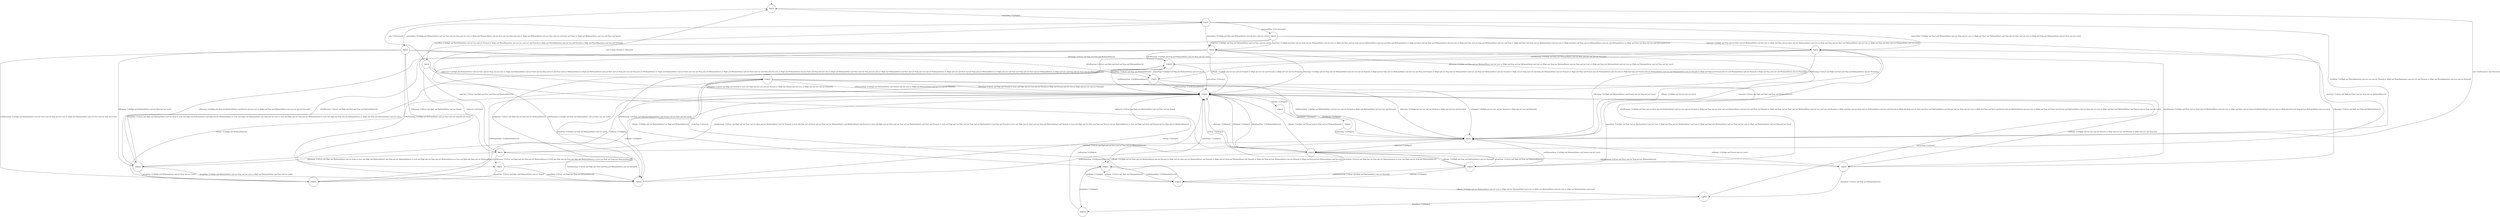 digraph g {
	edge [lblstyle="above, sloped"];
	s0 [shape="circle" label="0@[()]"];
	s1 [shape="circle" label="1@[()]"];
	s2 [shape="circle" label="2@[()]"];
	s3 [shape="circle" label="3@[()]"];
	s4 [shape="circle" label="4@[()]"];
	s5 [shape="circle" label="5@[()]"];
	s6 [shape="circle" label="6@[()]"];
	s7 [shape="circle" label="7@[()]"];
	s8 [shape="circle" label="8@[()]"];
	s9 [shape="circle" label="9@[()]"];
	s10 [shape="circle" label="10@[()]"];
	s11 [shape="circle" label="11@[()]"];
	s12 [shape="circle" label="12@[()]"];
	s13 [shape="circle" label="13@[()]"];
	s14 [shape="circle" label="14@[()]"];
	s15 [shape="circle" label="15@[()]"];
	s16 [shape="circle" label="16@[()]"];
	s17 [shape="circle" label="17@[()]"];
	s18 [shape="circle" label="18@[()]"];
	s19 [shape="circle" label="19@[()]"];
	s20 [shape="circle" label="20@[()]"];
	s21 [shape="circle" label="21@[()]"];
	s22 [shape="circle" label="22@[()]"];
	s23 [shape="circle" label="23@[()]"];
	s24 [shape="circle" label="24@[()]"];
	s25 [shape="circle" label="25@[()]"];
	s0 -> s1 [label="receiveMsg / 0 [((High))]"];
	s1 -> s2 [label="commandMsg / 0 [((Command))]"];
	s1 -> s4 [label="levelMsg / 0 [((High and WaterRegulation and not Low and not Normal) or (High and WaterRegulation and not Low and Normal) or (High and WaterRegulation and Low and not Normal))]"];
	s1 -> s3 [label="levelMsg / 0 [((High and WaterRegulation and not Low and not Normal) or (High and WaterRegulation and not Low and Low and Normal) or (High and WaterRegulation and not Low and Normal) or (High and WaterRegulation and Low and Normal))]"];
	s1 -> s7 [label="palarmMsg / 0 [((High and Stop and MethaneDetect and not Start and not Low))]"];
	s1 -> s5 [label="palarmMsg / 0 [((High and MethaneDetect and not Start and not Stop and not Low) or (High and MethaneDetect and not Start and not Stop and Low) or (High and MethaneDetect and not Start and Low and Start and Stop) or (High and MethaneDetect and Low and Start and Stop))]"];
	s1 -> s6 [label="palarmMsg / 0 [((High and Start and MethaneDetect and not Stop and not Low) or (High and Start and MethaneDetect and Stop and not Start and not Low) or (High and Stop and MethaneDetect and not Start and not Low))]"];
	s2 -> s7 [label="startCmd / 0 [((High and Start and not Stop and not MethaneDetect and not Low) or (High and Start and not Stop and not MethaneDetect and Low and Stop and MethaneDetect) or (High and Start and not Stop and MethaneDetect and not Low) or (High and Start and not Stop and MethaneDetect and Low and Stop) or (High and Start and Stop and not MethaneDetect and not Low) or (High and Start and Stop and not MethaneDetect and Low and MethaneDetect) or (High and Start and Stop and Low and MethaneDetect))]"];
	s2 -> s8 [label="startCmd / 0 [((Low and High and Start and not Stop and not MethaneDetect))]"];
	s2 -> s9 [label="stopCmd / 0 [((Low and High and Start and Stop and MethaneDetect))]"];
	s2 -> s6 [label="stopCmd / 0 [((High and Stop and not Start and not MethaneDetect and not Low) or (High and Stop and not Start and not MethaneDetect and Low) or (High and Stop and not Start and MethaneDetect and not Low) or (High and Stop and Start and not MethaneDetect and not Low))]"];
	s2 -> s7 [label="stopCmd / 0 [((High and Stop and MethaneDetect and not Start and not Low))]"];
	s3 -> s0 [label="end / 0 [((Normal))]"];
	s3 -> s10 [label="highLevel / 0 [((High and MethaneDetect and not Start and not Stop and not Low) or (High and MethaneDetect and not Start and not Stop and Low and Start and not MethaneDetect) or (High and MethaneDetect and not Start and not Stop and Low and Stop and not MethaneDetect) or (High and MethaneDetect and not Start and Low and Stop and not MethaneDetect) or (High and MethaneDetect and not Start and Low and Stop and not Low) or (High and MethaneDetect and not Start and Stop and not Low) or (High and MethaneDetect and Start and not Stop and not Low) or (High and MethaneDetect and Start and not Stop and Low and not MethaneDetect) or (High and Low and Start and not Stop and not MethaneDetect) or (High and Low and Start and Stop and not Start and not MethaneDetect) or (High and Low and Stop and not Start and not MethaneDetect))]"];
	s3 -> s8 [label="highLevel / 0 [((Low and High and MethaneDetect and not Start and not Stop))]"];
	s3 -> s9 [label="lowLevel / 0 [((Low))]"];
	s4 -> s0 [label="end / 0 [((Normal) or (not Normal))]"];
	s4 -> s8 [label="highLevel / 0 [((High))]"];
	s4 -> s9 [label="lowLevel / 0 [((Low and High and not Start and not Stop and not MethaneDetect))]"];
	s4 -> s6 [label="lowLevel / 0 [((Low and High and Start and Stop and MethaneDetect))]"];
	s5 -> s18 [label="isNotRunning / 0 [((High and MethaneDetect and not Start and not Stop and not Low) or (High and MethaneDetect and not Start and not Stop and Low))]"];
	s5 -> s17 [label="isNotRunning / 0 [((Low and High and Start and Stop and MethaneDetect))]"];
	s5 -> s14 [label="isNotRunning / 0 [((High and MethaneDetect and not Start and not Stop and not Low))]"];
	s5 -> s19 [label="isRunning / 0 [((Low and High and MethaneDetect and not Stop))]"];
	s5 -> s11 [label="isRunning / 0 [((Low and High and Stop and MethaneDetect))]"];
	s5 -> s12 [label="isRunning / 0 [((High and MethaneDetect and not Stop and not Low))]"];
	s6 -> s15 [label="isNotRunning / 0 [((Low and High and Start and Stop and MethaneDetect and not Normal))]"];
	s6 -> s16 [label="isNotRunning / 0 [((High and Stop and not Start and not MethaneDetect and not Low and not Normal) or (High and Stop and not Start and not MethaneDetect and not Low and Start and Normal) or (High and Stop and not Start and not MethaneDetect and not Low and Low and Normal) or (High and Stop and not Start and not MethaneDetect and Low and Normal) or (High and Stop and not Start and Start and MethaneDetect and Normal and not Stop and not Low) or (High and Stop and Start and Normal and not MethaneDetect and not Low) or (High and Stop and Start and Normal and MethaneDetect and not Stop and not Low) or (High and Start and MethaneDetect and Normal and not Stop and not Low))]"];
	s6 -> s14 [label="isNotRunning / 0 [((High and Stop and MethaneDetect and Normal and not Start and not Low))]"];
	s6 -> s11 [label="isNotRunning / 0 [((High and Stop and MethaneDetect and not Start and not Low and not Normal))]"];
	s6 -> s17 [label="isRunning / 0 [((High and Stop and not MethaneDetect and not Low) or (High and Stop and not MethaneDetect and Low) or (High and Stop and MethaneDetect and not Stop and not Low) or (High and Stop and MethaneDetect and not Low) or (High and MethaneDetect and not Stop and not Low))]"];
	s6 -> s13 [label="isRunning / 0 [((Low and High and Stop and MethaneDetect))]"];
	s7 -> s13 [label="isNotRunning / 0 [((High and Start and not Stop and not MethaneDetect and not Low) or (High and Start and not Stop and MethaneDetect and not Low) or (High and Start and Stop and not MethaneDetect and not Low))]"];
	s7 -> s12 [label="isNotRunning / 0 [((Low and High and Start and Stop and MethaneDetect))]"];
	s7 -> s14 [label="isNotRunning / 0 [((High and Stop and MethaneDetect and not Start and not Low))]"];
	s7 -> s11 [label="isNotRunning / 0 [((High and Stop and MethaneDetect and not Start and not Low))]"];
	s7 -> s15 [label="isReady / 0 [((High and not Low and not Normal) or (High and not Low and Normal) or (High and Low and not Normal))]"];
	s7 -> s4 [label="isReady / 0 [((High and Normal and not Low))]"];
	s7 -> s15 [label="isRunning / 0 [((High and not Stop and not MethaneDetect and not Low and not Normal) or (High and not Stop and not MethaneDetect and not Low and Stop and Normal) or (High and not Stop and not MethaneDetect and Low and Stop and MethaneDetect and not Normal) or (High and not Stop and Low and Stop and MethaneDetect and not Normal) or (High and Stop and Normal and not MethaneDetect and not Low) or (High and Stop and Normal and not MethaneDetect and Low and MethaneDetect and not Normal) or (High and Stop and Normal and Low and MethaneDetect and not Normal) or (High and Stop and Low and MethaneDetect and not Normal))]"];
	s7 -> s4 [label="isRunning / 0 [((High and MethaneDetect and Normal and not Stop and not Low))]"];
	s7 -> s12 [label="isRunning / 0 [((High and Stop and MethaneDetect and Normal and not Low) or (High and Stop and MethaneDetect and not Low and not Normal))]"];
	s8 -> s16 [label="isLowStop / 0 [((Low and High and Stop and MethaneDetect))]"];
	s8 -> s20 [label="isLowStop / 0 [((Low and High and not Stop and not MethaneDetect) or (Low and High and not Stop and MethaneDetect))]"];
	s8 -> s15 [label="isMethaneStop / 0 [((MethaneDetect))]"];
	s8 -> s13 [label="isNotRunning / 0 [((Low and Start and not Stop and not MethaneDetect))]"];
	s8 -> s16 [label="isReady / 0 [((High and Stop and MethaneDetect and not Normal))]"];
	s8 -> s20 [label="isReady / 0 [((High and not Stop and not MethaneDetect and not Normal) or (High and not Stop and not MethaneDetect and Normal) or (High and not Stop and MethaneDetect and Normal) or (High and Stop and not MethaneDetect and not Normal) or (High and Stop and not MethaneDetect and Normal))]"];
	s8 -> s15 [label="isReady / 0 [((High and Normal and not Stop and not MethaneDetect))]"];
	s8 -> s15 [label="isRunning / 0 [((High))]"];
	s8 -> s15 [label="isStopped / 0 [((High))]"];
	s9 -> s15 [label="isNotRunning / 0 [((Low and High and not Start and not Stop and not MethaneDetect and not Normal) or (Low and High and not Start and not Stop and not MethaneDetect and MethaneDetect and Normal) or (Low and High and not Start and not Stop and not MethaneDetect and Start and Normal) or (Low and High and not Start and not Stop and not MethaneDetect and Stop and Normal) or (Low and High and not Start and not Stop and MethaneDetect and Normal) or (Low and High and not Start and Stop and Normal and not MethaneDetect) or (Low and High and Start and Normal and not Stop and not MethaneDetect))]"];
	s9 -> s14 [label="isNotRunning / 0 [((Low and High and Start and Stop and MethaneDetect and not Normal))]"];
	s9 -> s12 [label="isRunning / 0 [((Low and High and MethaneDetect and not Stop) or (Low and High and MethaneDetect and Stop and not MethaneDetect) or (Low and High and not Stop and not MethaneDetect) or (Low and High and Stop and not MethaneDetect))]"];
	s9 -> s19 [label="isRunning / 0 [((Low and High and not Stop and not MethaneDetect) or (Low and High and not Stop and Stop and MethaneDetect) or (Low and High and Stop and MethaneDetect))]"];
	s10 -> s20 [label="isLowStop / 0 [((Low))]"];
	s10 -> s15 [label="isMethaneStop / 0 [((High and MethaneDetect and Normal and not Low) or (High and MethaneDetect and not Low and not Normal))]"];
	s10 -> s4 [label="isMethaneStop / 0 [((High and MethaneDetect and not Low and not Normal) or (High and MethaneDetect and not Low and Normal))]"];
	s10 -> s18 [label="isReady / 0 [((High and MethaneDetect))]"];
	s10 -> s20 [label="isReady / 0 [((High and not MethaneDetect) or (High and MethaneDetect))]"];
	s10 -> s4 [label="isRunning / 0 [((High and not Low and not Normal) or (High and not Low and Normal))]"];
	s10 -> s15 [label="isRunning / 0 [((Low and High and Normal) or (Low and High and not Low and not Normal) or (High and Normal and not Low) or (High and not Low and not Normal))]"];
	s10 -> s4 [label="isStopped / 0 [((High and not Low and not Normal) or (High and not Low and Normal))]"];
	s10 -> s15 [label="isStopped / 0 [((Low and High and Normal) or (Low and High and not Low and not Normal) or (High and Normal and not Low) or (High and not Low and not Normal))]"];
	s11 -> s17 [label="pumpStop / 0 [((Low and Stop and MethaneDetect))]"];
	s11 -> s15 [label="setLowStop / 0 [((Low))]"];
	s11 -> s15 [label="setMethaneStop / 0 [((MethaneDetect))]"];
	s12 -> s11 [label="pumpStop / 0 [((Low and High and MethaneDetect and not Stop) or (Low and High and MethaneDetect and Stop and not MethaneDetect) or (Low and High and MethaneDetect and Stop and not Low) or (Low and High and not Stop and not MethaneDetect) or (Low and High and Stop and not MethaneDetect) or (High and Stop and MethaneDetect and not Low))]"];
	s12 -> s14 [label="pumpStop / 0 [((High and MethaneDetect and not Stop and not Low) or (High and MethaneDetect and Stop and not Low))]"];
	s12 -> s18 [label="pumpStop / 0 [((High and MethaneDetect and not Stop and not Low))]"];
	s12 -> s15 [label="setReady / 0 [((High))]"];
	s13 -> s21 [label="pumpStop / 0 [((Low and Stop and MethaneDetect))]"];
	s13 -> s4 [label="setReady / 0 [((High and Normal and not Low))]"];
	s13 -> s15 [label="setReady / 0 [((High and not Low and not Normal) or (High and not Low and Normal) or (High and Low and Normal))]"];
	s14 -> s4 [label="setMethaneStop / 0 [((MethaneDetect))]"];
	s14 -> s15 [label="setStop / 0 [((Stop))]"];
	s15 -> s0 [label="end / 0 [((not Normal) or (Normal))]"];
	s15 -> s4 [label="isNotReady / 0 [((High))]"];
	s15 -> s22 [label="isReady / 0 [((High))]"];
	s16 -> s23 [label="setMethaneStop / 0 [((Low and High and MethaneDetect and not Normal))]"];
	s16 -> s4 [label="setMethaneStop / 0 [((High and MethaneDetect and Normal and not Low))]"];
	s16 -> s23 [label="setReady / 0 [((High))]"];
	s16 -> s15 [label="setStop / 0 [((Stop))]"];
	s17 -> s11 [label="pumpStop / 0 [((High and Stop and MethaneDetect and not Low))]"];
	s17 -> s16 [label="pumpStop / 0 [((High and Stop and not MethaneDetect and not Low) or (High and Stop and not MethaneDetect and Low) or (High and Stop and MethaneDetect and not Stop and not Low) or (High and MethaneDetect and not Stop and not Low))]"];
	s17 -> s14 [label="pumpStop / 0 [((High and Stop and MethaneDetect and not Low))]"];
	s17 -> s15 [label="setMethaneStop / 0 [((MethaneDetect))]"];
	s18 -> s15 [label="setMethaneStop / 0 [((MethaneDetect))]"];
	s18 -> s15 [label="setReady / 0 [((High))]"];
	s19 -> s18 [label="pumpStop / 0 [((Low and High and MethaneDetect and not Stop))]"];
	s19 -> s11 [label="pumpStop / 0 [((Low and High and not Stop and not MethaneDetect))]"];
	s19 -> s14 [label="pumpStop / 0 [((Low and High and Stop and MethaneDetect))]"];
	s20 -> s24 [label="pumpStart / 0 [((High))]"];
	s20 -> s23 [label="setMethaneStop / 0 [((MethaneDetect))]"];
	s20 -> s23 [label="setReady / 0 [((High))]"];
	s21 -> s24 [label="pumpStart / 0 [((High))]"];
	s21 -> s15 [label="setLowStop / 0 [((Low))]"];
	s22 -> s25 [label="pumpStart / 0 [((High))]"];
	s23 -> s15 [label="isNotReady / 0 [((High))]"];
	s23 -> s20 [label="isReady / 0 [((Low and High and MethaneDetect))]"];
	s23 -> s21 [label="isReady / 0 [((High and not MethaneDetect and not Low) or (High and not MethaneDetect and Low) or (High and MethaneDetect and not Low) or (High and MethaneDetect and Low))]"];
	s24 -> s15 [label="setRunning / 0 [((High))]"];
	s25 -> s4 [label="setRunning / 0 [((High))]"];
	__start0 [label="" shape="none" width="0" height="0"];
	__start0 -> s0;
}